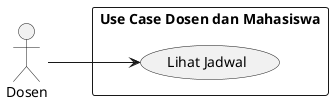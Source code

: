 @startuml
left to right direction
actor Dosen

rectangle "Use Case Dosen dan Mahasiswa" {
    (Lihat Jadwal) as UC_D_ViewSchedule
}
Dosen --> UC_D_ViewSchedule
@enduml